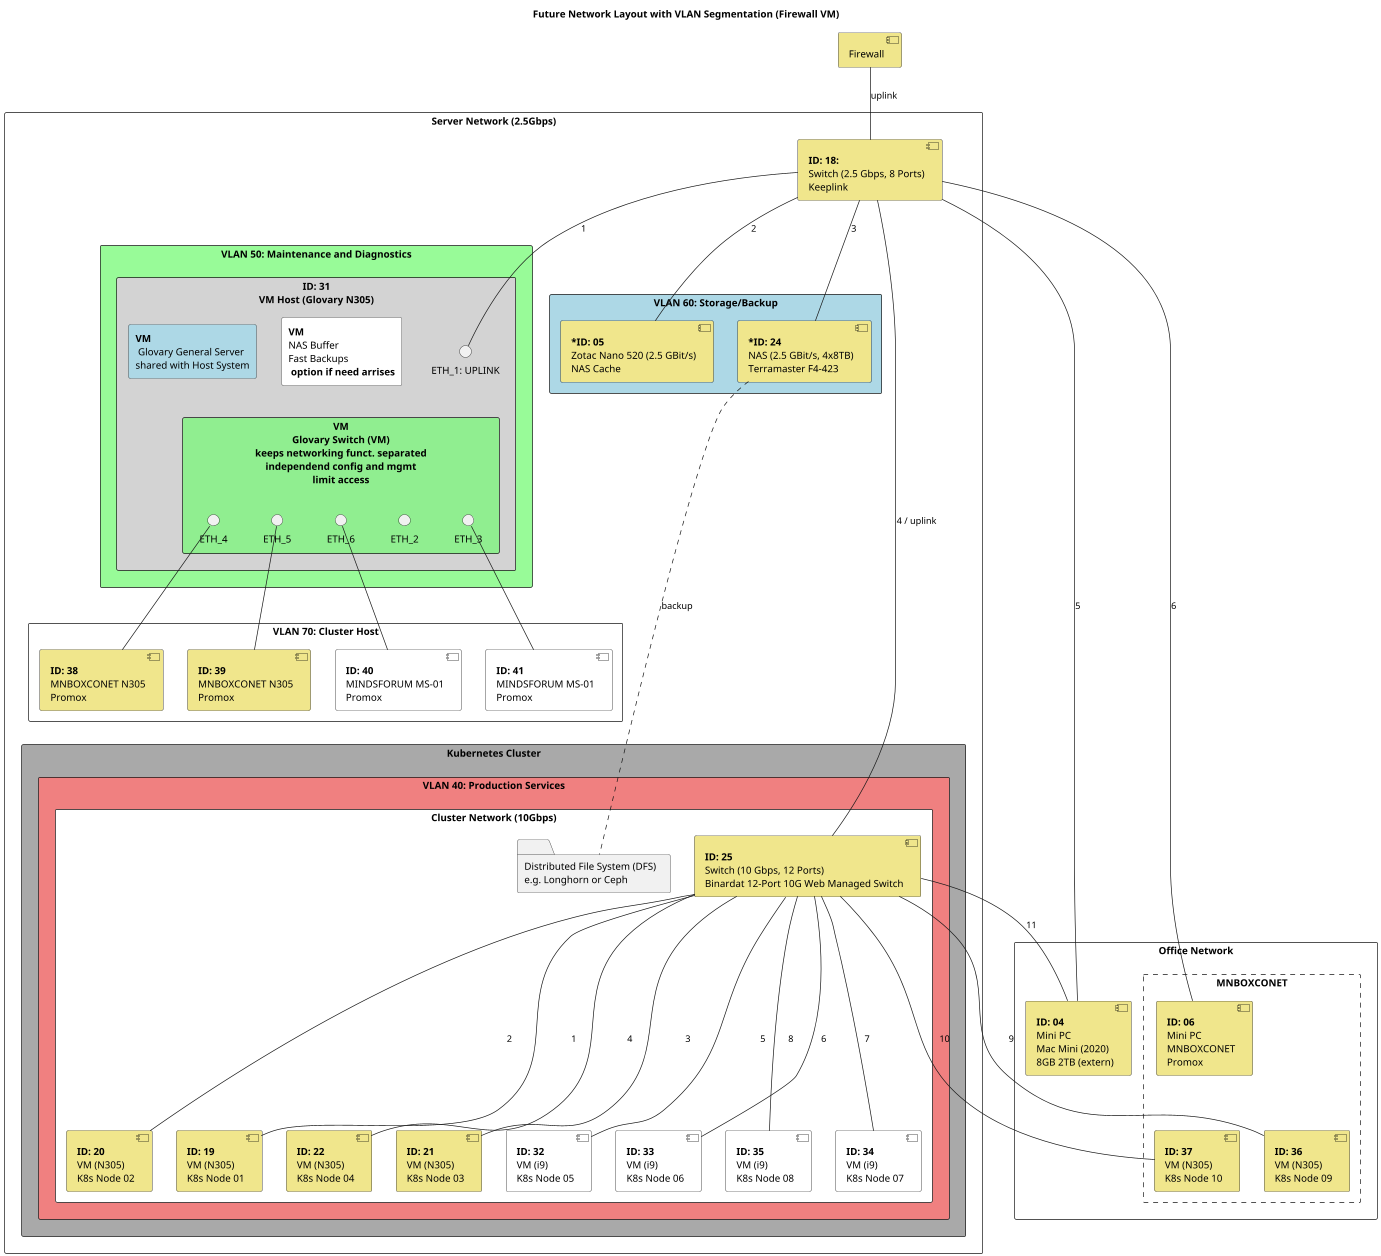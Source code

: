 @startuml
title Future Network Layout with VLAN Segmentation (Firewall VM)

skinparam maxWidth 2000
skinparam maxHeight 900
scale 0.7

skinparam component {
    BackgroundColor Khaki
    BorderColor Black
    FontColor Black
}

[Firewall]

rectangle "Office Network" as OfficeNet {
	rectangle "MNBOXCONET" as PCMNBOX #line.dashed {
        		[**ID: 06**\nMini PC\nMNBOXCONET\nPromox] as PC_MNBOX
        		[**ID: 36**\nVM (N305)\nK8s Node 09] as Cluster_Node_09
        		[**ID: 37**\nVM (N305)\nK8s Node 10] as Cluster_Node_10
         }

        [**ID: 04**\nMini PC\nMac Mini (2020)\n8GB 2TB (extern)] as MacMini
} 

rectangle "Server Network (2.5Gbps)" as ServerNet {
    [**ID: 18:**\nSwitch (2.5 Gbps, 8 Ports)\nKeeplink] as SWITCH_SERVERS

     rectangle "VLAN 60: Storage/Backup" as VLAN60 #LightBlue {
        [***ID: 24**\nNAS (2.5 GBit/s, 4x8TB)\nTerramaster F4-423] as NAS_Storage
        [***ID: 05**\nZotac Nano 520 (2.5 GBit/s)\nNAS Cache] as NAS_Cache
     }

     rectangle "VLAN 50: Maintenance and Diagnostics" as VLAN50 #PaleGreen {
        rectangle "**ID: 31**\nVM Host (Glovary N305)" as VM_HOST #LightGrey {
        	rectangle "**VM**\nNAS Buffer\nFast Backups\n **option if need arrises**" as VM_NAS #White {
		}	
        	rectangle "**VM**\n Glovary General Server\nshared with Host System" as VM_GENERAL #LightBlue {
		}
        	rectangle "**VM**\nGlovary Switch (VM)\nkeeps networking funct. separated\nindependend config and mgmt\nlimit access" as VM_SWITCH #LightGreen {
			circle "ETH_2" as E2	
			circle "ETH_3" as E3
			circle "ETH_4" as E4
			circle "ETH_5" as E5
			circle "ETH_6" as E6
			
}
                
		circle "ETH_1: UPLINK" as E1

                E1 -[hidden]- E2
                E1 -[hidden]- E3
                E1 -[hidden]- E4
                E1 -[hidden]- E5
                E1 -[hidden]- E6
 
	}


    }

    rectangle "VLAN 70: Cluster Host" as HOST {
        [**ID: 38**\nMNBOXCONET N305\nPromox]	as Cluster_Host_1
        [**ID: 39**\nMNBOXCONET N305\nPromox]	as Cluster_Host_2
 '       [**ID: 40**\nMNBOXCONET N305\nPromox]	as Cluster_Host_3
        [**ID: 40**\nMINDSFORUM MS-01\nPromox]	as Cluster_Host_3 #White
        [**ID: 41**\nMINDSFORUM MS-01\nPromox]	as Cluster_Host_4 #White
    }

    rectangle "Kubernetes Cluster" as K8s #Darkgrey {
	    rectangle "VLAN 40: Production Services" as VLAN40 #LightCoral {
		rectangle "Cluster Network (10Gbps)" as ClusterNet #White {
    			folder "Distributed File System (DFS)\ne.g. Longhorn or Ceph" as DFS
        		[**ID: 25**\nSwitch (10 Gbps, 12 Ports)\nBinardat 12-Port 10G Web Managed Switch] as SWITCH_CLUSTER
'        		[**ID: 49**\nSwitch 2 (10 Gbps, 8 Ports)\nSODOLA 8-Port 10G Web Managed Switch] as SWITCH_CLUSTER2 #White
        		[**ID: 19**\nVM (N305)\nK8s Node 01] as Cluster_Node_01
        		[**ID: 20**\nVM (N305)\nK8s Node 02] as Cluster_Node_02
        		[**ID: 21**\nVM (N305)\nK8s Node 03] as Cluster_Node_03
        		[**ID: 22**\nVM (N305)\nK8s Node 04] as Cluster_Node_04
         		[**ID: 32**\nVM (i9)\nK8s Node 05] as Cluster_Node_05 #White
        		[**ID: 33**\nVM (i9)\nK8s Node 06] as Cluster_Node_06 #White
        		[**ID: 34**\nVM (i9)\nK8s Node 07] as Cluster_Node_07 #White
        		[**ID: 35**\nVM (i9)\nK8s Node 08] as Cluster_Node_08 #White
		}
    	  }
     }
}
SWITCH_SERVERS -- E1 : 1 
SWITCH_SERVERS -- NAS_Storage : 3
SWITCH_SERVERS -- NAS_Cache : 2
SWITCH_SERVERS --right-- PC_MNBOX :6
E4 -- Cluster_Host_1
E5 -- Cluster_Host_2
E6 -- Cluster_Host_3
E3 -- Cluster_Host_4

SWITCH_SERVERS --- SWITCH_CLUSTER : 4 / uplink
SWITCH_SERVERS --- MacMini : 5 
SWITCH_CLUSTER -- MacMini : 11
SWITCH_CLUSTER --- Cluster_Node_01 : 1
SWITCH_CLUSTER --- Cluster_Node_02 : 2
SWITCH_CLUSTER --- Cluster_Node_03 : 3
SWITCH_CLUSTER --- Cluster_Node_04 : 4
SWITCH_CLUSTER --- Cluster_Node_05 : 5
SWITCH_CLUSTER --- Cluster_Node_06 : 6
SWITCH_CLUSTER --- Cluster_Node_07 : 7
SWITCH_CLUSTER --- Cluster_Node_08 : 8
SWITCH_CLUSTER -- Cluster_Node_09 : 9
SWITCH_CLUSTER -- Cluster_Node_10 : 10

Firewall -- SWITCH_SERVERS : uplink 

DFS ..left. NAS_Storage: backup

Cluster_Host_1 ..[hidden].. Cluster_Node_01
Cluster_Host_1 ..[hidden].. Cluster_Node_02 
Cluster_Host_2 ..[hidden].. Cluster_Node_03 
Cluster_Host_2 ..[hidden].. Cluster_Node_04 
Cluster_Host_3 ..[hidden].. Cluster_Node_05
Cluster_Host_3 ..[hidden].. Cluster_Node_06 
Cluster_Host_4 ..[hidden].. Cluster_Node_07 
Cluster_Host_4 ..[hidden].. Cluster_Node_08
PC_MNBOX .[hidden]. Cluster_Node_09 : VM
PC_MNBOX .[hidden]. Cluster_Node_10 : VM



@enduml

